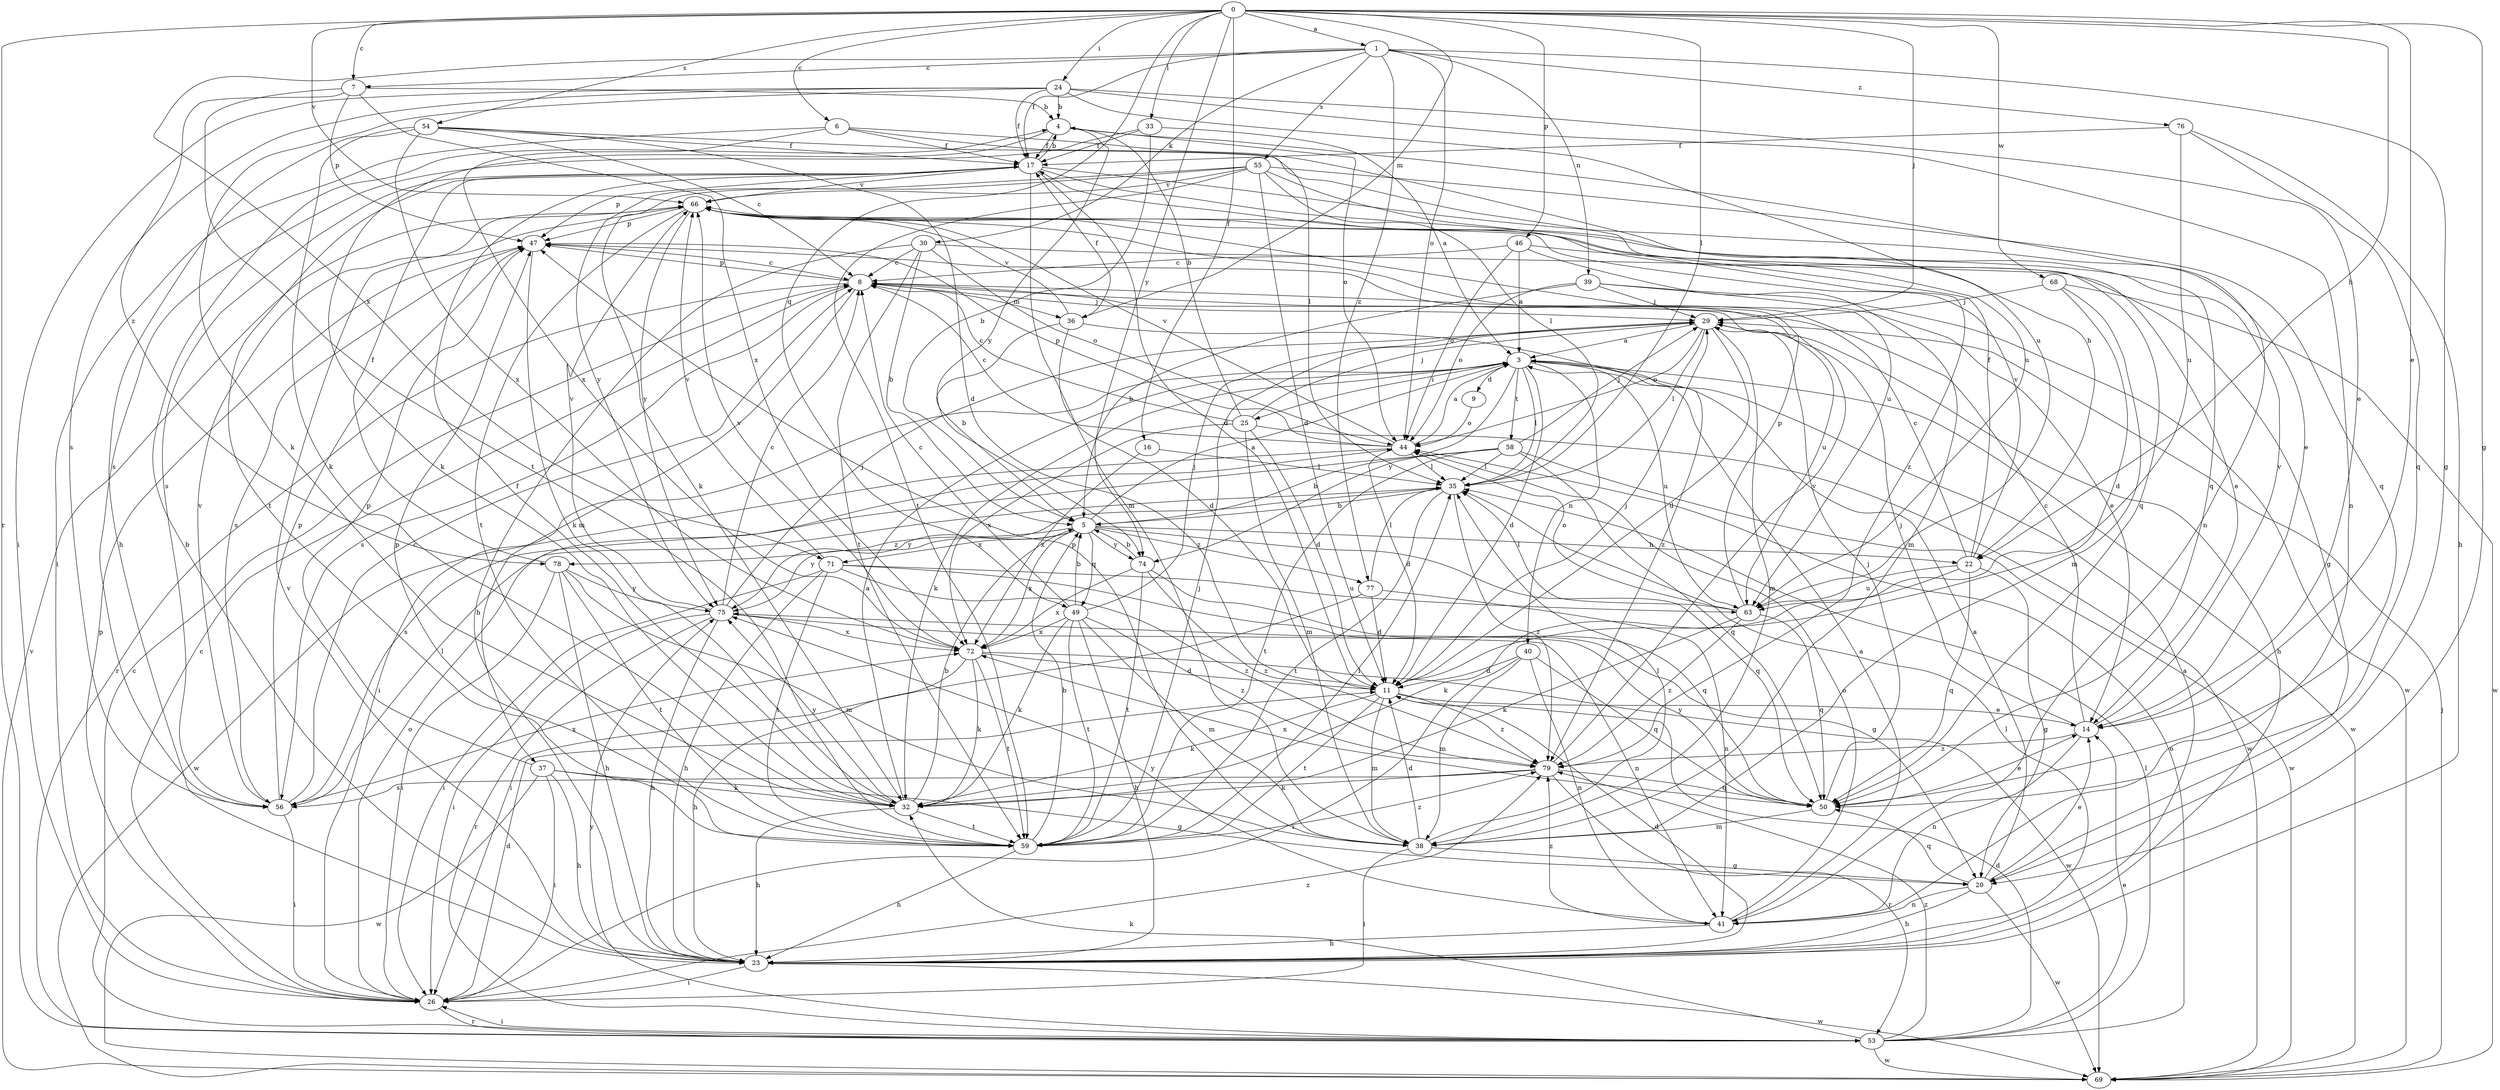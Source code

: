 strict digraph  {
0;
1;
3;
4;
5;
6;
7;
8;
9;
11;
14;
16;
17;
20;
22;
23;
24;
25;
26;
29;
30;
32;
33;
35;
36;
37;
38;
39;
40;
41;
44;
46;
47;
49;
50;
53;
54;
55;
56;
58;
59;
63;
66;
68;
69;
71;
72;
74;
75;
76;
77;
78;
79;
0 -> 1  [label=a];
0 -> 6  [label=c];
0 -> 7  [label=c];
0 -> 14  [label=e];
0 -> 16  [label=f];
0 -> 20  [label=g];
0 -> 22  [label=h];
0 -> 24  [label=i];
0 -> 29  [label=j];
0 -> 33  [label=l];
0 -> 35  [label=l];
0 -> 36  [label=m];
0 -> 46  [label=p];
0 -> 49  [label=q];
0 -> 53  [label=r];
0 -> 54  [label=s];
0 -> 66  [label=v];
0 -> 68  [label=w];
0 -> 74  [label=y];
1 -> 7  [label=c];
1 -> 17  [label=f];
1 -> 20  [label=g];
1 -> 30  [label=k];
1 -> 39  [label=n];
1 -> 44  [label=o];
1 -> 55  [label=s];
1 -> 71  [label=x];
1 -> 76  [label=z];
1 -> 77  [label=z];
3 -> 9  [label=d];
3 -> 11  [label=d];
3 -> 25  [label=i];
3 -> 26  [label=i];
3 -> 32  [label=k];
3 -> 35  [label=l];
3 -> 40  [label=n];
3 -> 58  [label=t];
3 -> 63  [label=u];
3 -> 69  [label=w];
3 -> 74  [label=y];
4 -> 17  [label=f];
4 -> 32  [label=k];
4 -> 41  [label=n];
4 -> 44  [label=o];
4 -> 74  [label=y];
5 -> 3  [label=a];
5 -> 22  [label=h];
5 -> 49  [label=q];
5 -> 50  [label=q];
5 -> 71  [label=x];
5 -> 72  [label=x];
5 -> 74  [label=y];
5 -> 75  [label=y];
5 -> 77  [label=z];
5 -> 78  [label=z];
6 -> 17  [label=f];
6 -> 22  [label=h];
6 -> 26  [label=i];
6 -> 35  [label=l];
6 -> 72  [label=x];
7 -> 4  [label=b];
7 -> 47  [label=p];
7 -> 59  [label=t];
7 -> 72  [label=x];
7 -> 78  [label=z];
8 -> 29  [label=j];
8 -> 36  [label=m];
8 -> 37  [label=m];
8 -> 47  [label=p];
8 -> 53  [label=r];
8 -> 56  [label=s];
8 -> 63  [label=u];
9 -> 44  [label=o];
11 -> 14  [label=e];
11 -> 29  [label=j];
11 -> 32  [label=k];
11 -> 38  [label=m];
11 -> 59  [label=t];
11 -> 79  [label=z];
14 -> 8  [label=c];
14 -> 29  [label=j];
14 -> 41  [label=n];
14 -> 66  [label=v];
14 -> 79  [label=z];
16 -> 35  [label=l];
16 -> 72  [label=x];
17 -> 4  [label=b];
17 -> 11  [label=d];
17 -> 14  [label=e];
17 -> 38  [label=m];
17 -> 47  [label=p];
17 -> 50  [label=q];
17 -> 56  [label=s];
17 -> 59  [label=t];
17 -> 66  [label=v];
20 -> 3  [label=a];
20 -> 14  [label=e];
20 -> 23  [label=h];
20 -> 41  [label=n];
20 -> 50  [label=q];
20 -> 69  [label=w];
22 -> 8  [label=c];
22 -> 17  [label=f];
22 -> 20  [label=g];
22 -> 32  [label=k];
22 -> 50  [label=q];
22 -> 63  [label=u];
22 -> 66  [label=v];
23 -> 3  [label=a];
23 -> 4  [label=b];
23 -> 11  [label=d];
23 -> 26  [label=i];
23 -> 35  [label=l];
23 -> 66  [label=v];
23 -> 69  [label=w];
24 -> 4  [label=b];
24 -> 14  [label=e];
24 -> 17  [label=f];
24 -> 26  [label=i];
24 -> 32  [label=k];
24 -> 41  [label=n];
24 -> 56  [label=s];
24 -> 63  [label=u];
25 -> 4  [label=b];
25 -> 8  [label=c];
25 -> 11  [label=d];
25 -> 29  [label=j];
25 -> 38  [label=m];
25 -> 69  [label=w];
25 -> 72  [label=x];
26 -> 8  [label=c];
26 -> 11  [label=d];
26 -> 44  [label=o];
26 -> 47  [label=p];
26 -> 53  [label=r];
26 -> 79  [label=z];
29 -> 3  [label=a];
29 -> 11  [label=d];
29 -> 23  [label=h];
29 -> 35  [label=l];
29 -> 38  [label=m];
29 -> 44  [label=o];
30 -> 5  [label=b];
30 -> 8  [label=c];
30 -> 20  [label=g];
30 -> 23  [label=h];
30 -> 44  [label=o];
30 -> 59  [label=t];
32 -> 3  [label=a];
32 -> 5  [label=b];
32 -> 17  [label=f];
32 -> 23  [label=h];
32 -> 59  [label=t];
32 -> 75  [label=y];
33 -> 3  [label=a];
33 -> 5  [label=b];
33 -> 17  [label=f];
33 -> 56  [label=s];
35 -> 5  [label=b];
35 -> 59  [label=t];
35 -> 75  [label=y];
35 -> 79  [label=z];
36 -> 5  [label=b];
36 -> 11  [label=d];
36 -> 17  [label=f];
36 -> 66  [label=v];
36 -> 79  [label=z];
37 -> 20  [label=g];
37 -> 23  [label=h];
37 -> 26  [label=i];
37 -> 32  [label=k];
37 -> 47  [label=p];
37 -> 69  [label=w];
38 -> 11  [label=d];
38 -> 20  [label=g];
38 -> 26  [label=i];
38 -> 35  [label=l];
38 -> 47  [label=p];
39 -> 5  [label=b];
39 -> 14  [label=e];
39 -> 29  [label=j];
39 -> 44  [label=o];
39 -> 69  [label=w];
40 -> 11  [label=d];
40 -> 26  [label=i];
40 -> 38  [label=m];
40 -> 41  [label=n];
40 -> 50  [label=q];
41 -> 3  [label=a];
41 -> 23  [label=h];
41 -> 44  [label=o];
41 -> 75  [label=y];
41 -> 79  [label=z];
44 -> 3  [label=a];
44 -> 8  [label=c];
44 -> 11  [label=d];
44 -> 35  [label=l];
44 -> 47  [label=p];
44 -> 66  [label=v];
44 -> 69  [label=w];
46 -> 3  [label=a];
46 -> 8  [label=c];
46 -> 14  [label=e];
46 -> 38  [label=m];
46 -> 44  [label=o];
47 -> 8  [label=c];
47 -> 32  [label=k];
47 -> 56  [label=s];
49 -> 5  [label=b];
49 -> 8  [label=c];
49 -> 23  [label=h];
49 -> 29  [label=j];
49 -> 32  [label=k];
49 -> 38  [label=m];
49 -> 59  [label=t];
49 -> 72  [label=x];
49 -> 79  [label=z];
50 -> 14  [label=e];
50 -> 29  [label=j];
50 -> 38  [label=m];
50 -> 72  [label=x];
50 -> 75  [label=y];
53 -> 8  [label=c];
53 -> 11  [label=d];
53 -> 14  [label=e];
53 -> 26  [label=i];
53 -> 32  [label=k];
53 -> 35  [label=l];
53 -> 44  [label=o];
53 -> 69  [label=w];
53 -> 75  [label=y];
53 -> 79  [label=z];
54 -> 8  [label=c];
54 -> 11  [label=d];
54 -> 17  [label=f];
54 -> 23  [label=h];
54 -> 32  [label=k];
54 -> 63  [label=u];
54 -> 72  [label=x];
55 -> 11  [label=d];
55 -> 32  [label=k];
55 -> 35  [label=l];
55 -> 50  [label=q];
55 -> 59  [label=t];
55 -> 66  [label=v];
55 -> 75  [label=y];
55 -> 79  [label=z];
56 -> 8  [label=c];
56 -> 26  [label=i];
56 -> 35  [label=l];
56 -> 47  [label=p];
56 -> 66  [label=v];
56 -> 72  [label=x];
58 -> 5  [label=b];
58 -> 29  [label=j];
58 -> 35  [label=l];
58 -> 50  [label=q];
58 -> 56  [label=s];
58 -> 59  [label=t];
58 -> 69  [label=w];
59 -> 5  [label=b];
59 -> 23  [label=h];
59 -> 29  [label=j];
59 -> 35  [label=l];
59 -> 47  [label=p];
59 -> 79  [label=z];
63 -> 32  [label=k];
63 -> 35  [label=l];
63 -> 44  [label=o];
63 -> 47  [label=p];
63 -> 50  [label=q];
63 -> 79  [label=z];
66 -> 47  [label=p];
66 -> 50  [label=q];
66 -> 59  [label=t];
66 -> 63  [label=u];
66 -> 75  [label=y];
68 -> 11  [label=d];
68 -> 29  [label=j];
68 -> 38  [label=m];
68 -> 69  [label=w];
69 -> 29  [label=j];
69 -> 66  [label=v];
71 -> 20  [label=g];
71 -> 23  [label=h];
71 -> 26  [label=i];
71 -> 59  [label=t];
71 -> 63  [label=u];
71 -> 66  [label=v];
71 -> 79  [label=z];
72 -> 11  [label=d];
72 -> 23  [label=h];
72 -> 32  [label=k];
72 -> 59  [label=t];
72 -> 66  [label=v];
72 -> 69  [label=w];
74 -> 5  [label=b];
74 -> 50  [label=q];
74 -> 59  [label=t];
74 -> 72  [label=x];
74 -> 79  [label=z];
75 -> 8  [label=c];
75 -> 23  [label=h];
75 -> 26  [label=i];
75 -> 29  [label=j];
75 -> 41  [label=n];
75 -> 53  [label=r];
75 -> 66  [label=v];
75 -> 72  [label=x];
76 -> 17  [label=f];
76 -> 23  [label=h];
76 -> 50  [label=q];
76 -> 63  [label=u];
77 -> 11  [label=d];
77 -> 26  [label=i];
77 -> 35  [label=l];
77 -> 41  [label=n];
78 -> 17  [label=f];
78 -> 23  [label=h];
78 -> 26  [label=i];
78 -> 38  [label=m];
78 -> 59  [label=t];
78 -> 75  [label=y];
79 -> 32  [label=k];
79 -> 50  [label=q];
79 -> 53  [label=r];
79 -> 56  [label=s];
79 -> 66  [label=v];
}
